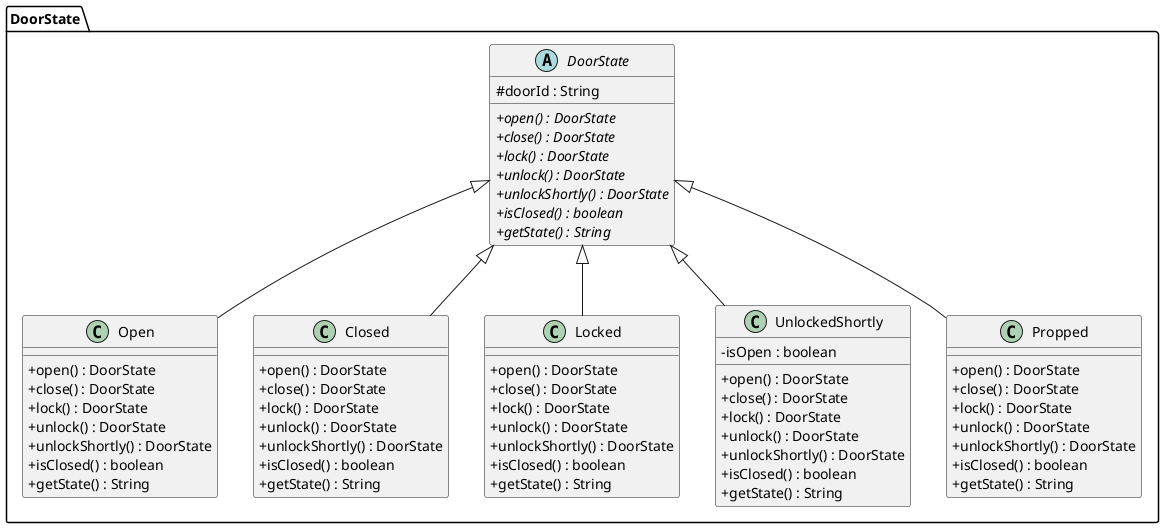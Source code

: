 @startuml
'https://plantuml.com/class-diagram
skinparam classAttributeIconSize 0

package "DoorState" {
    abstract class "DoorState" {
        # doorId : String
        + {abstract} open() : DoorState
        + {abstract} close() : DoorState
        + {abstract} lock() : DoorState
        + {abstract} unlock() : DoorState
        + {abstract} unlockShortly() : DoorState
        + {abstract} isClosed() : boolean
        + {abstract} getState() : String
    }

    class "Open" extends "DoorState" {
        + open() : DoorState
        + close() : DoorState
        + lock() : DoorState
        + unlock() : DoorState
        + unlockShortly() : DoorState
        + isClosed() : boolean
        + getState() : String
    }

    class "Closed" extends "DoorState" {
        + open() : DoorState
        + close() : DoorState
        + lock() : DoorState
        + unlock() : DoorState
        + unlockShortly() : DoorState
        + isClosed() : boolean
        + getState() : String
    }

    class "Locked" extends "DoorState" {
        + open() : DoorState
        + close() : DoorState
        + lock() : DoorState
        + unlock() : DoorState
        + unlockShortly() : DoorState
        + isClosed() : boolean
        + getState() : String
    }

    class "UnlockedShortly" extends "DoorState" {
        - isOpen : boolean
        + open() : DoorState
        + close() : DoorState
        + lock() : DoorState
        + unlock() : DoorState
        + unlockShortly() : DoorState
        + isClosed() : boolean
        + getState() : String
    }

    class "Propped" extends "DoorState" {
        + open() : DoorState
        + close() : DoorState
        + lock() : DoorState
        + unlock() : DoorState
        + unlockShortly() : DoorState
        + isClosed() : boolean
        + getState() : String
    }
}
@enduml
